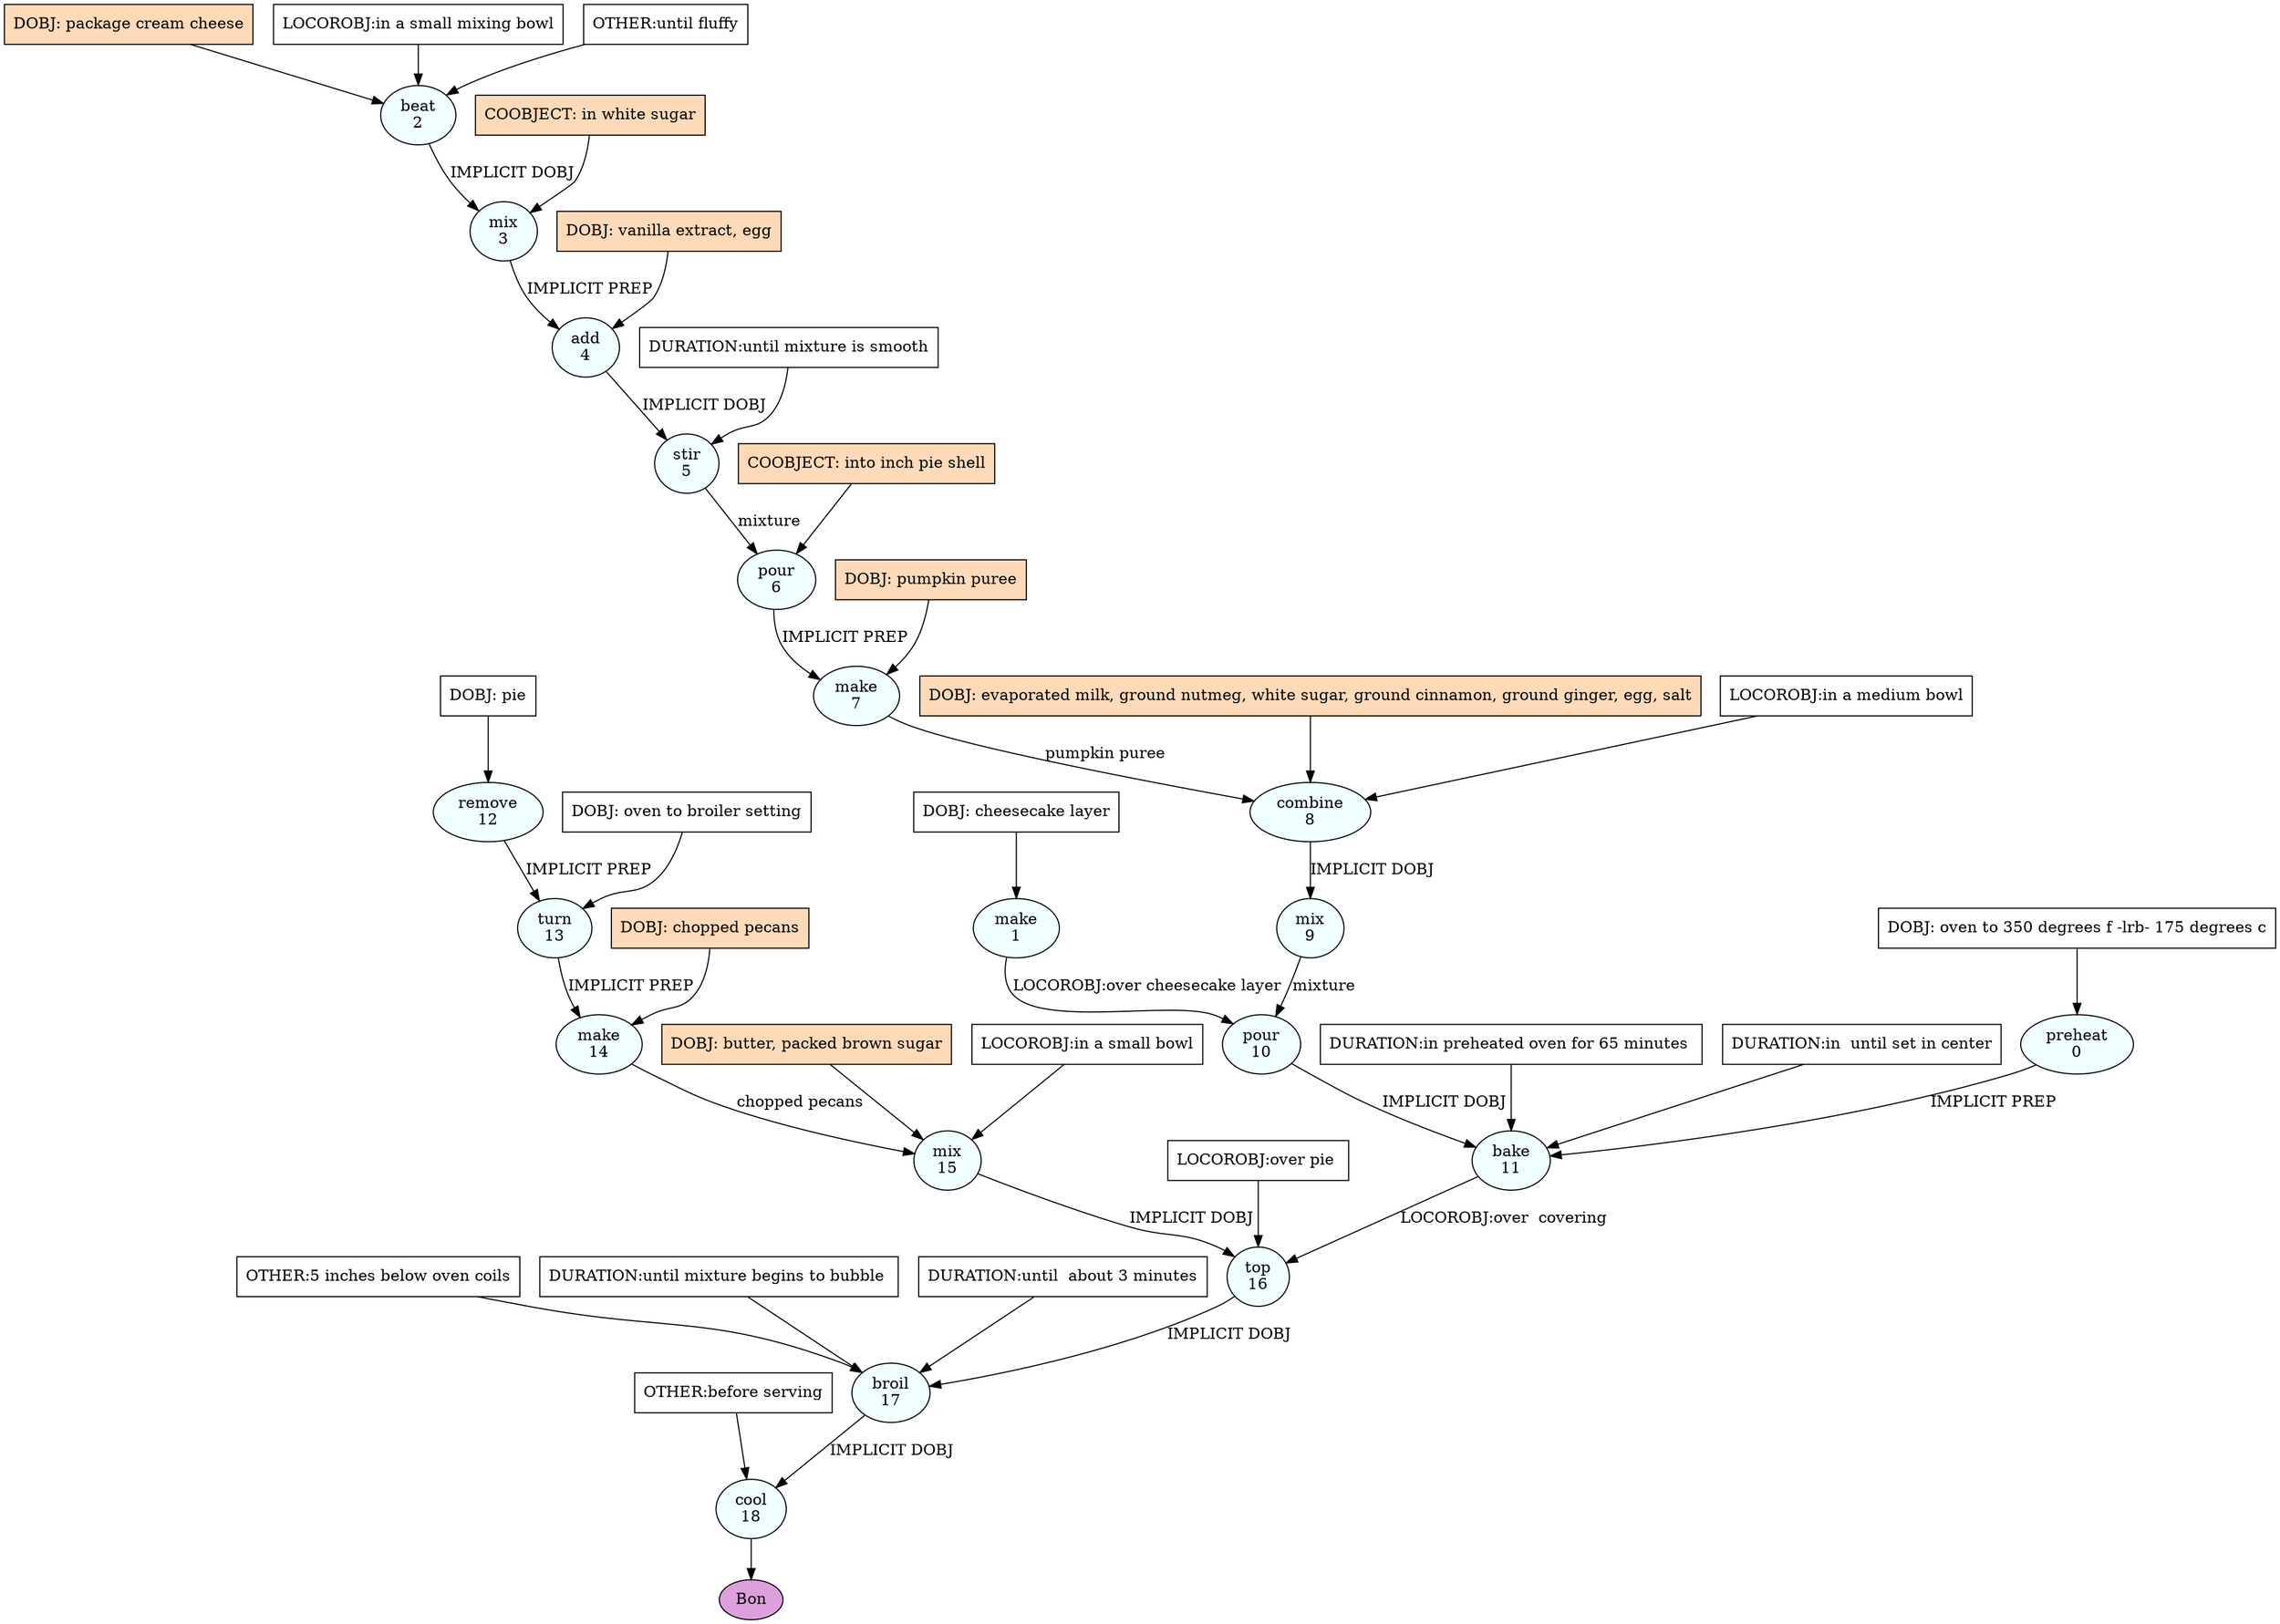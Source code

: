 digraph recipe {
E0[label="preheat
0", shape=oval, style=filled, fillcolor=azure]
E1[label="make
1", shape=oval, style=filled, fillcolor=azure]
E2[label="beat
2", shape=oval, style=filled, fillcolor=azure]
E3[label="mix
3", shape=oval, style=filled, fillcolor=azure]
E4[label="add
4", shape=oval, style=filled, fillcolor=azure]
E5[label="stir
5", shape=oval, style=filled, fillcolor=azure]
E6[label="pour
6", shape=oval, style=filled, fillcolor=azure]
E7[label="make
7", shape=oval, style=filled, fillcolor=azure]
E8[label="combine
8", shape=oval, style=filled, fillcolor=azure]
E9[label="mix
9", shape=oval, style=filled, fillcolor=azure]
E10[label="pour
10", shape=oval, style=filled, fillcolor=azure]
E11[label="bake
11", shape=oval, style=filled, fillcolor=azure]
E12[label="remove
12", shape=oval, style=filled, fillcolor=azure]
E13[label="turn
13", shape=oval, style=filled, fillcolor=azure]
E14[label="make
14", shape=oval, style=filled, fillcolor=azure]
E15[label="mix
15", shape=oval, style=filled, fillcolor=azure]
E16[label="top
16", shape=oval, style=filled, fillcolor=azure]
E17[label="broil
17", shape=oval, style=filled, fillcolor=azure]
E18[label="cool
18", shape=oval, style=filled, fillcolor=azure]
D2[label="DOBJ: package cream cheese", shape=box, style=filled, fillcolor=peachpuff]
D2 -> E2
P2_0[label="LOCOROBJ:in a small mixing bowl", shape=box, style=filled, fillcolor=white]
P2_0 -> E2
P2_1[label="OTHER:until fluffy", shape=box, style=filled, fillcolor=white]
P2_1 -> E2
D12[label="DOBJ: pie", shape=box, style=filled, fillcolor=white]
D12 -> E12
D1[label="DOBJ: cheesecake layer", shape=box, style=filled, fillcolor=white]
D1 -> E1
D0[label="DOBJ: oven to 350 degrees f -lrb- 175 degrees c", shape=box, style=filled, fillcolor=white]
D0 -> E0
E2 -> E3 [label="IMPLICIT DOBJ"]
P3_0_ing[label="COOBJECT: in white sugar", shape=box, style=filled, fillcolor=peachpuff]
P3_0_ing -> E3
D4_ing[label="DOBJ: vanilla extract, egg", shape=box, style=filled, fillcolor=peachpuff]
D4_ing -> E4
E3 -> E4 [label="IMPLICIT PREP"]
E4 -> E5 [label="IMPLICIT DOBJ"]
P5_0_0[label="DURATION:until mixture is smooth", shape=box, style=filled, fillcolor=white]
P5_0_0 -> E5
E5 -> E6 [label="mixture"]
P6_0_ing[label="COOBJECT: into inch pie shell", shape=box, style=filled, fillcolor=peachpuff]
P6_0_ing -> E6
D7_ing[label="DOBJ: pumpkin puree", shape=box, style=filled, fillcolor=peachpuff]
D7_ing -> E7
E6 -> E7 [label="IMPLICIT PREP"]
D8_ing[label="DOBJ: evaporated milk, ground nutmeg, white sugar, ground cinnamon, ground ginger, egg, salt", shape=box, style=filled, fillcolor=peachpuff]
D8_ing -> E8
E7 -> E8 [label="pumpkin puree "]
P8_0_0[label="LOCOROBJ:in a medium bowl", shape=box, style=filled, fillcolor=white]
P8_0_0 -> E8
E8 -> E9 [label="IMPLICIT DOBJ"]
E9 -> E10 [label="mixture"]
E1 -> E10 [label="LOCOROBJ:over cheesecake layer"]
E10 -> E11 [label="IMPLICIT DOBJ"]
E0 -> E11 [label="IMPLICIT PREP"]
P11_1_0[label="DURATION:in preheated oven for 65 minutes ", shape=box, style=filled, fillcolor=white]
P11_1_0 -> E11
P11_1_1[label="DURATION:in  until set in center", shape=box, style=filled, fillcolor=white]
P11_1_1 -> E11
D13_0[label="DOBJ: oven to broiler setting", shape=box, style=filled, fillcolor=white]
D13_0 -> E13
E12 -> E13 [label="IMPLICIT PREP"]
D14_ing[label="DOBJ: chopped pecans", shape=box, style=filled, fillcolor=peachpuff]
D14_ing -> E14
E13 -> E14 [label="IMPLICIT PREP"]
D15_ing[label="DOBJ: butter, packed brown sugar", shape=box, style=filled, fillcolor=peachpuff]
D15_ing -> E15
E14 -> E15 [label="chopped pecans"]
P15_0_0[label="LOCOROBJ:in a small bowl", shape=box, style=filled, fillcolor=white]
P15_0_0 -> E15
E15 -> E16 [label="IMPLICIT DOBJ"]
P16_0_0[label="LOCOROBJ:over pie ", shape=box, style=filled, fillcolor=white]
P16_0_0 -> E16
E11 -> E16 [label="LOCOROBJ:over  covering"]
E16 -> E17 [label="IMPLICIT DOBJ"]
P17_0_0[label="OTHER:5 inches below oven coils", shape=box, style=filled, fillcolor=white]
P17_0_0 -> E17
P17_1_0[label="DURATION:until mixture begins to bubble ", shape=box, style=filled, fillcolor=white]
P17_1_0 -> E17
P17_1_1[label="DURATION:until  about 3 minutes", shape=box, style=filled, fillcolor=white]
P17_1_1 -> E17
E17 -> E18 [label="IMPLICIT DOBJ"]
P18_0_0[label="OTHER:before serving", shape=box, style=filled, fillcolor=white]
P18_0_0 -> E18
EOR[label="Bon", shape=oval, style=filled, fillcolor=plum]
E18 -> EOR
}
